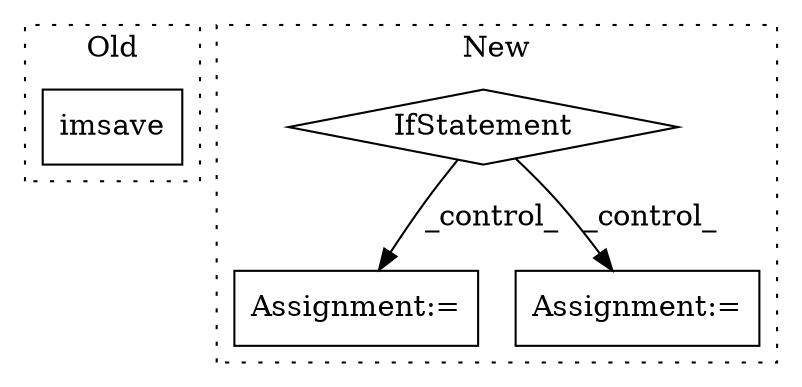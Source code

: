 digraph G {
subgraph cluster0 {
1 [label="imsave" a="32" s="4448,4475" l="7,1" shape="box"];
label = "Old";
style="dotted";
}
subgraph cluster1 {
2 [label="IfStatement" a="25" s="4890,4911" l="4,2" shape="diamond"];
3 [label="Assignment:=" a="7" s="4977" l="1" shape="box"];
4 [label="Assignment:=" a="7" s="5064" l="1" shape="box"];
label = "New";
style="dotted";
}
2 -> 3 [label="_control_"];
2 -> 4 [label="_control_"];
}